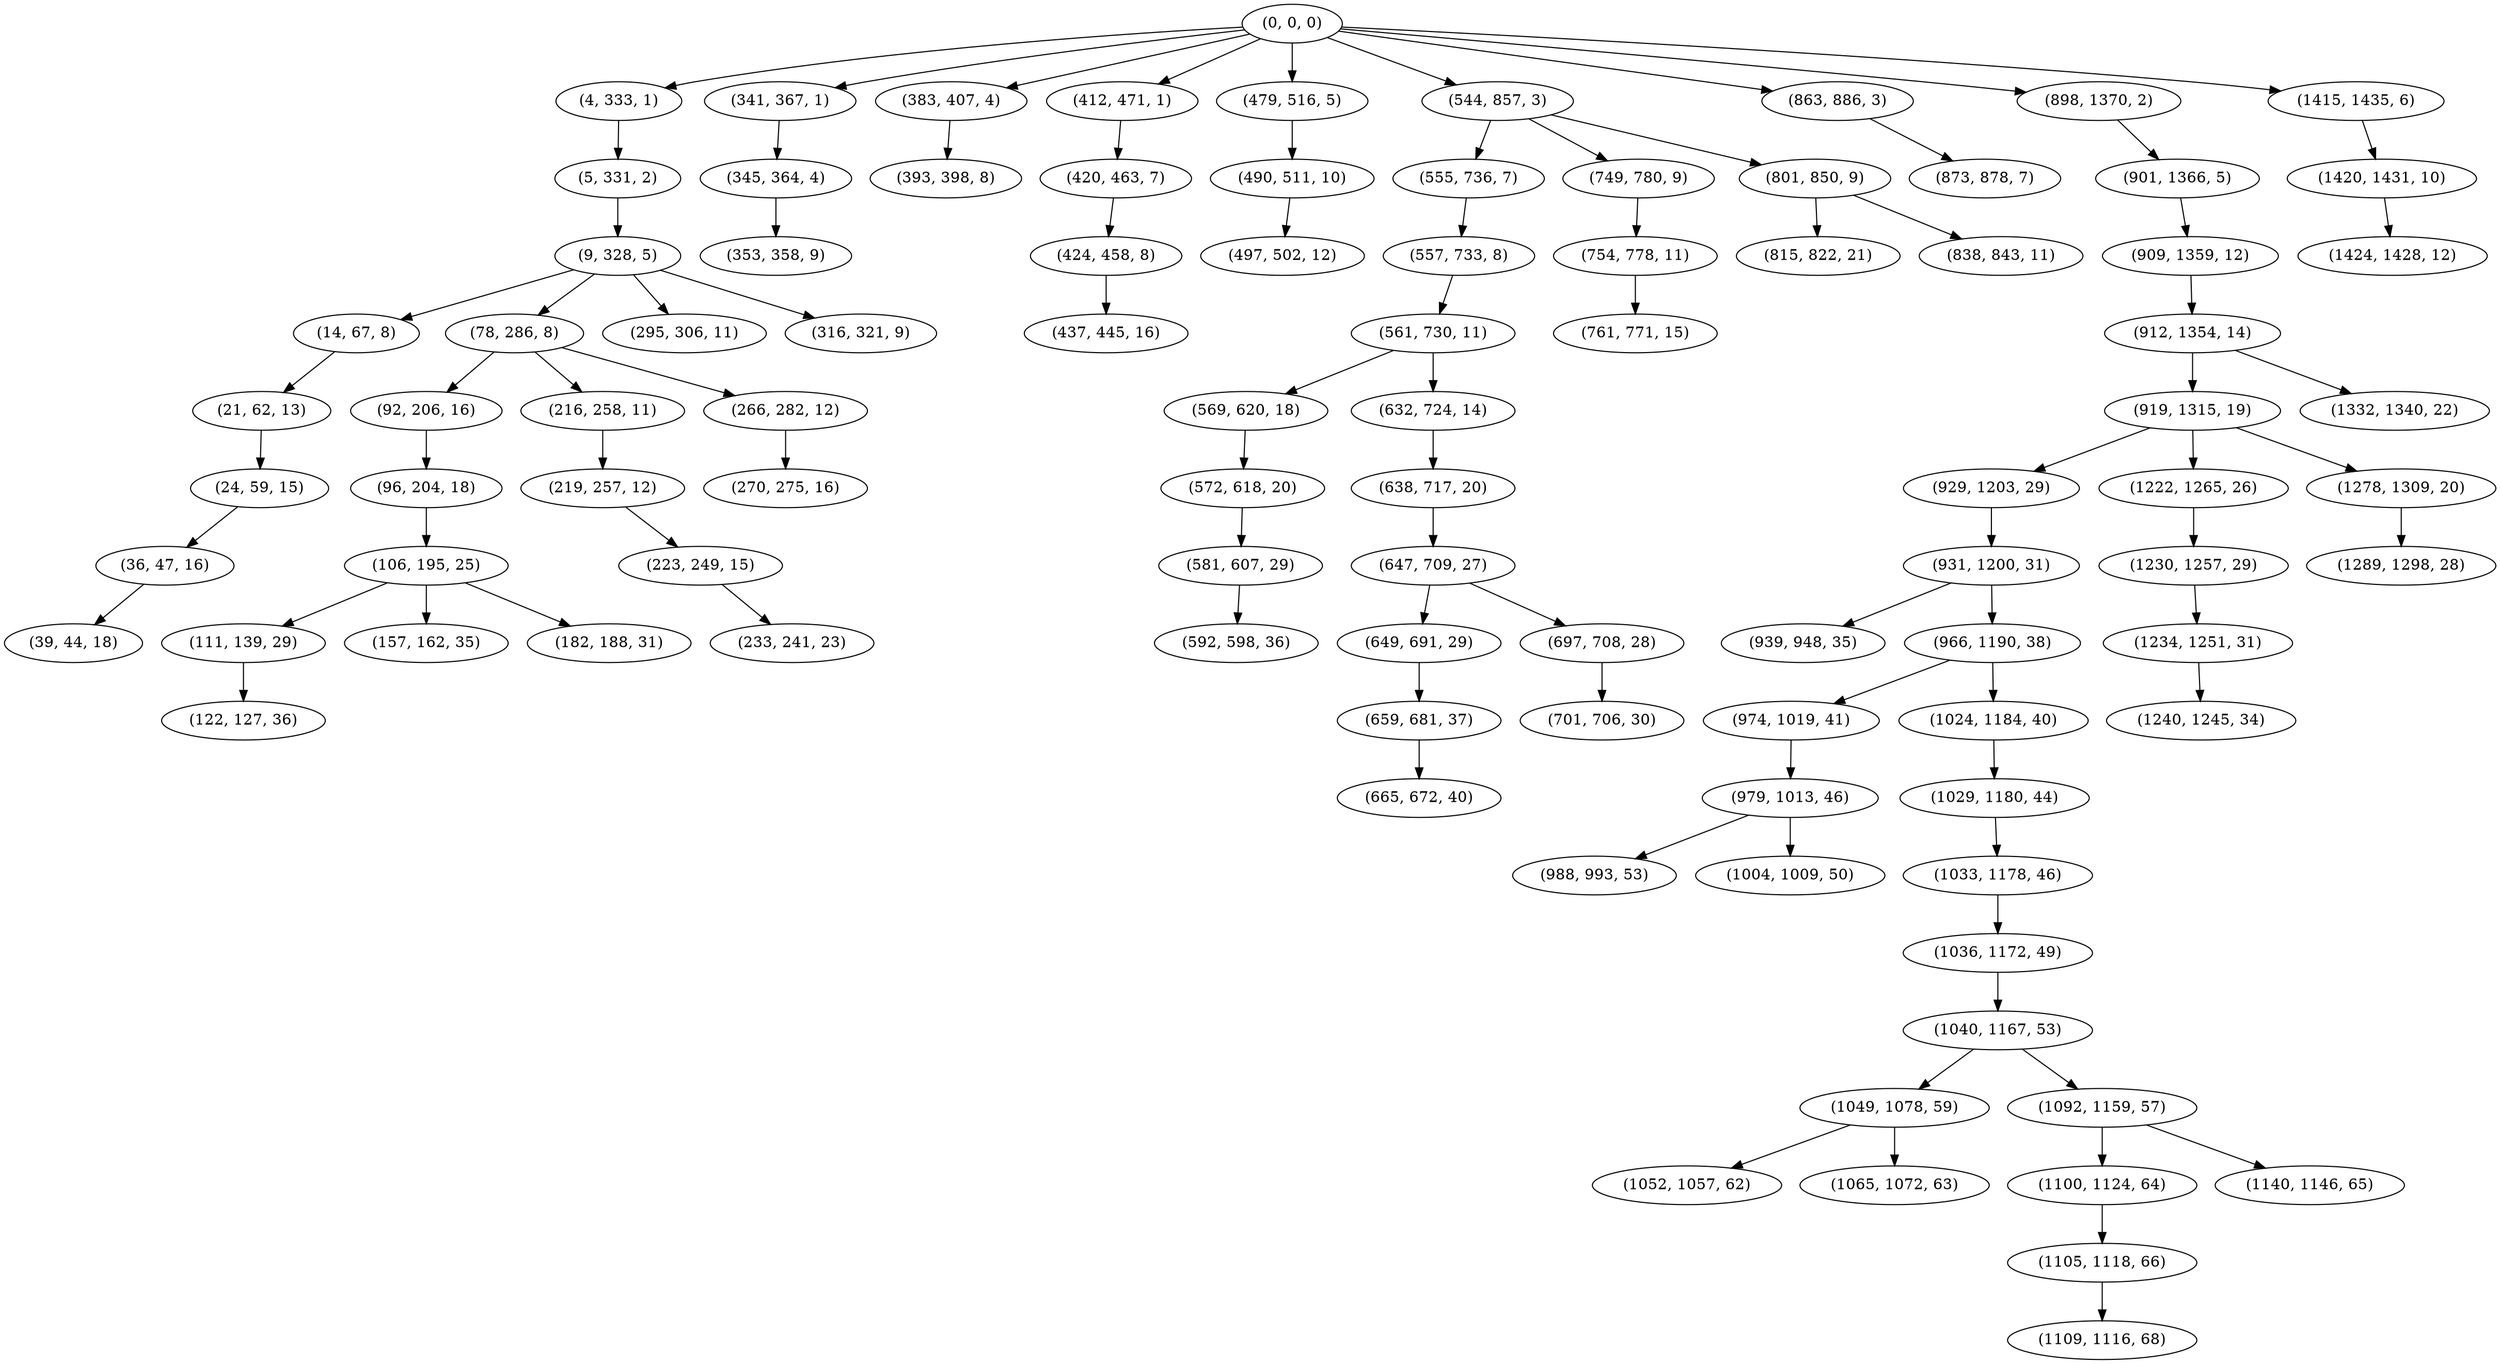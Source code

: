 digraph tree {
    "(0, 0, 0)";
    "(4, 333, 1)";
    "(5, 331, 2)";
    "(9, 328, 5)";
    "(14, 67, 8)";
    "(21, 62, 13)";
    "(24, 59, 15)";
    "(36, 47, 16)";
    "(39, 44, 18)";
    "(78, 286, 8)";
    "(92, 206, 16)";
    "(96, 204, 18)";
    "(106, 195, 25)";
    "(111, 139, 29)";
    "(122, 127, 36)";
    "(157, 162, 35)";
    "(182, 188, 31)";
    "(216, 258, 11)";
    "(219, 257, 12)";
    "(223, 249, 15)";
    "(233, 241, 23)";
    "(266, 282, 12)";
    "(270, 275, 16)";
    "(295, 306, 11)";
    "(316, 321, 9)";
    "(341, 367, 1)";
    "(345, 364, 4)";
    "(353, 358, 9)";
    "(383, 407, 4)";
    "(393, 398, 8)";
    "(412, 471, 1)";
    "(420, 463, 7)";
    "(424, 458, 8)";
    "(437, 445, 16)";
    "(479, 516, 5)";
    "(490, 511, 10)";
    "(497, 502, 12)";
    "(544, 857, 3)";
    "(555, 736, 7)";
    "(557, 733, 8)";
    "(561, 730, 11)";
    "(569, 620, 18)";
    "(572, 618, 20)";
    "(581, 607, 29)";
    "(592, 598, 36)";
    "(632, 724, 14)";
    "(638, 717, 20)";
    "(647, 709, 27)";
    "(649, 691, 29)";
    "(659, 681, 37)";
    "(665, 672, 40)";
    "(697, 708, 28)";
    "(701, 706, 30)";
    "(749, 780, 9)";
    "(754, 778, 11)";
    "(761, 771, 15)";
    "(801, 850, 9)";
    "(815, 822, 21)";
    "(838, 843, 11)";
    "(863, 886, 3)";
    "(873, 878, 7)";
    "(898, 1370, 2)";
    "(901, 1366, 5)";
    "(909, 1359, 12)";
    "(912, 1354, 14)";
    "(919, 1315, 19)";
    "(929, 1203, 29)";
    "(931, 1200, 31)";
    "(939, 948, 35)";
    "(966, 1190, 38)";
    "(974, 1019, 41)";
    "(979, 1013, 46)";
    "(988, 993, 53)";
    "(1004, 1009, 50)";
    "(1024, 1184, 40)";
    "(1029, 1180, 44)";
    "(1033, 1178, 46)";
    "(1036, 1172, 49)";
    "(1040, 1167, 53)";
    "(1049, 1078, 59)";
    "(1052, 1057, 62)";
    "(1065, 1072, 63)";
    "(1092, 1159, 57)";
    "(1100, 1124, 64)";
    "(1105, 1118, 66)";
    "(1109, 1116, 68)";
    "(1140, 1146, 65)";
    "(1222, 1265, 26)";
    "(1230, 1257, 29)";
    "(1234, 1251, 31)";
    "(1240, 1245, 34)";
    "(1278, 1309, 20)";
    "(1289, 1298, 28)";
    "(1332, 1340, 22)";
    "(1415, 1435, 6)";
    "(1420, 1431, 10)";
    "(1424, 1428, 12)";
    "(0, 0, 0)" -> "(4, 333, 1)";
    "(0, 0, 0)" -> "(341, 367, 1)";
    "(0, 0, 0)" -> "(383, 407, 4)";
    "(0, 0, 0)" -> "(412, 471, 1)";
    "(0, 0, 0)" -> "(479, 516, 5)";
    "(0, 0, 0)" -> "(544, 857, 3)";
    "(0, 0, 0)" -> "(863, 886, 3)";
    "(0, 0, 0)" -> "(898, 1370, 2)";
    "(0, 0, 0)" -> "(1415, 1435, 6)";
    "(4, 333, 1)" -> "(5, 331, 2)";
    "(5, 331, 2)" -> "(9, 328, 5)";
    "(9, 328, 5)" -> "(14, 67, 8)";
    "(9, 328, 5)" -> "(78, 286, 8)";
    "(9, 328, 5)" -> "(295, 306, 11)";
    "(9, 328, 5)" -> "(316, 321, 9)";
    "(14, 67, 8)" -> "(21, 62, 13)";
    "(21, 62, 13)" -> "(24, 59, 15)";
    "(24, 59, 15)" -> "(36, 47, 16)";
    "(36, 47, 16)" -> "(39, 44, 18)";
    "(78, 286, 8)" -> "(92, 206, 16)";
    "(78, 286, 8)" -> "(216, 258, 11)";
    "(78, 286, 8)" -> "(266, 282, 12)";
    "(92, 206, 16)" -> "(96, 204, 18)";
    "(96, 204, 18)" -> "(106, 195, 25)";
    "(106, 195, 25)" -> "(111, 139, 29)";
    "(106, 195, 25)" -> "(157, 162, 35)";
    "(106, 195, 25)" -> "(182, 188, 31)";
    "(111, 139, 29)" -> "(122, 127, 36)";
    "(216, 258, 11)" -> "(219, 257, 12)";
    "(219, 257, 12)" -> "(223, 249, 15)";
    "(223, 249, 15)" -> "(233, 241, 23)";
    "(266, 282, 12)" -> "(270, 275, 16)";
    "(341, 367, 1)" -> "(345, 364, 4)";
    "(345, 364, 4)" -> "(353, 358, 9)";
    "(383, 407, 4)" -> "(393, 398, 8)";
    "(412, 471, 1)" -> "(420, 463, 7)";
    "(420, 463, 7)" -> "(424, 458, 8)";
    "(424, 458, 8)" -> "(437, 445, 16)";
    "(479, 516, 5)" -> "(490, 511, 10)";
    "(490, 511, 10)" -> "(497, 502, 12)";
    "(544, 857, 3)" -> "(555, 736, 7)";
    "(544, 857, 3)" -> "(749, 780, 9)";
    "(544, 857, 3)" -> "(801, 850, 9)";
    "(555, 736, 7)" -> "(557, 733, 8)";
    "(557, 733, 8)" -> "(561, 730, 11)";
    "(561, 730, 11)" -> "(569, 620, 18)";
    "(561, 730, 11)" -> "(632, 724, 14)";
    "(569, 620, 18)" -> "(572, 618, 20)";
    "(572, 618, 20)" -> "(581, 607, 29)";
    "(581, 607, 29)" -> "(592, 598, 36)";
    "(632, 724, 14)" -> "(638, 717, 20)";
    "(638, 717, 20)" -> "(647, 709, 27)";
    "(647, 709, 27)" -> "(649, 691, 29)";
    "(647, 709, 27)" -> "(697, 708, 28)";
    "(649, 691, 29)" -> "(659, 681, 37)";
    "(659, 681, 37)" -> "(665, 672, 40)";
    "(697, 708, 28)" -> "(701, 706, 30)";
    "(749, 780, 9)" -> "(754, 778, 11)";
    "(754, 778, 11)" -> "(761, 771, 15)";
    "(801, 850, 9)" -> "(815, 822, 21)";
    "(801, 850, 9)" -> "(838, 843, 11)";
    "(863, 886, 3)" -> "(873, 878, 7)";
    "(898, 1370, 2)" -> "(901, 1366, 5)";
    "(901, 1366, 5)" -> "(909, 1359, 12)";
    "(909, 1359, 12)" -> "(912, 1354, 14)";
    "(912, 1354, 14)" -> "(919, 1315, 19)";
    "(912, 1354, 14)" -> "(1332, 1340, 22)";
    "(919, 1315, 19)" -> "(929, 1203, 29)";
    "(919, 1315, 19)" -> "(1222, 1265, 26)";
    "(919, 1315, 19)" -> "(1278, 1309, 20)";
    "(929, 1203, 29)" -> "(931, 1200, 31)";
    "(931, 1200, 31)" -> "(939, 948, 35)";
    "(931, 1200, 31)" -> "(966, 1190, 38)";
    "(966, 1190, 38)" -> "(974, 1019, 41)";
    "(966, 1190, 38)" -> "(1024, 1184, 40)";
    "(974, 1019, 41)" -> "(979, 1013, 46)";
    "(979, 1013, 46)" -> "(988, 993, 53)";
    "(979, 1013, 46)" -> "(1004, 1009, 50)";
    "(1024, 1184, 40)" -> "(1029, 1180, 44)";
    "(1029, 1180, 44)" -> "(1033, 1178, 46)";
    "(1033, 1178, 46)" -> "(1036, 1172, 49)";
    "(1036, 1172, 49)" -> "(1040, 1167, 53)";
    "(1040, 1167, 53)" -> "(1049, 1078, 59)";
    "(1040, 1167, 53)" -> "(1092, 1159, 57)";
    "(1049, 1078, 59)" -> "(1052, 1057, 62)";
    "(1049, 1078, 59)" -> "(1065, 1072, 63)";
    "(1092, 1159, 57)" -> "(1100, 1124, 64)";
    "(1092, 1159, 57)" -> "(1140, 1146, 65)";
    "(1100, 1124, 64)" -> "(1105, 1118, 66)";
    "(1105, 1118, 66)" -> "(1109, 1116, 68)";
    "(1222, 1265, 26)" -> "(1230, 1257, 29)";
    "(1230, 1257, 29)" -> "(1234, 1251, 31)";
    "(1234, 1251, 31)" -> "(1240, 1245, 34)";
    "(1278, 1309, 20)" -> "(1289, 1298, 28)";
    "(1415, 1435, 6)" -> "(1420, 1431, 10)";
    "(1420, 1431, 10)" -> "(1424, 1428, 12)";
}
